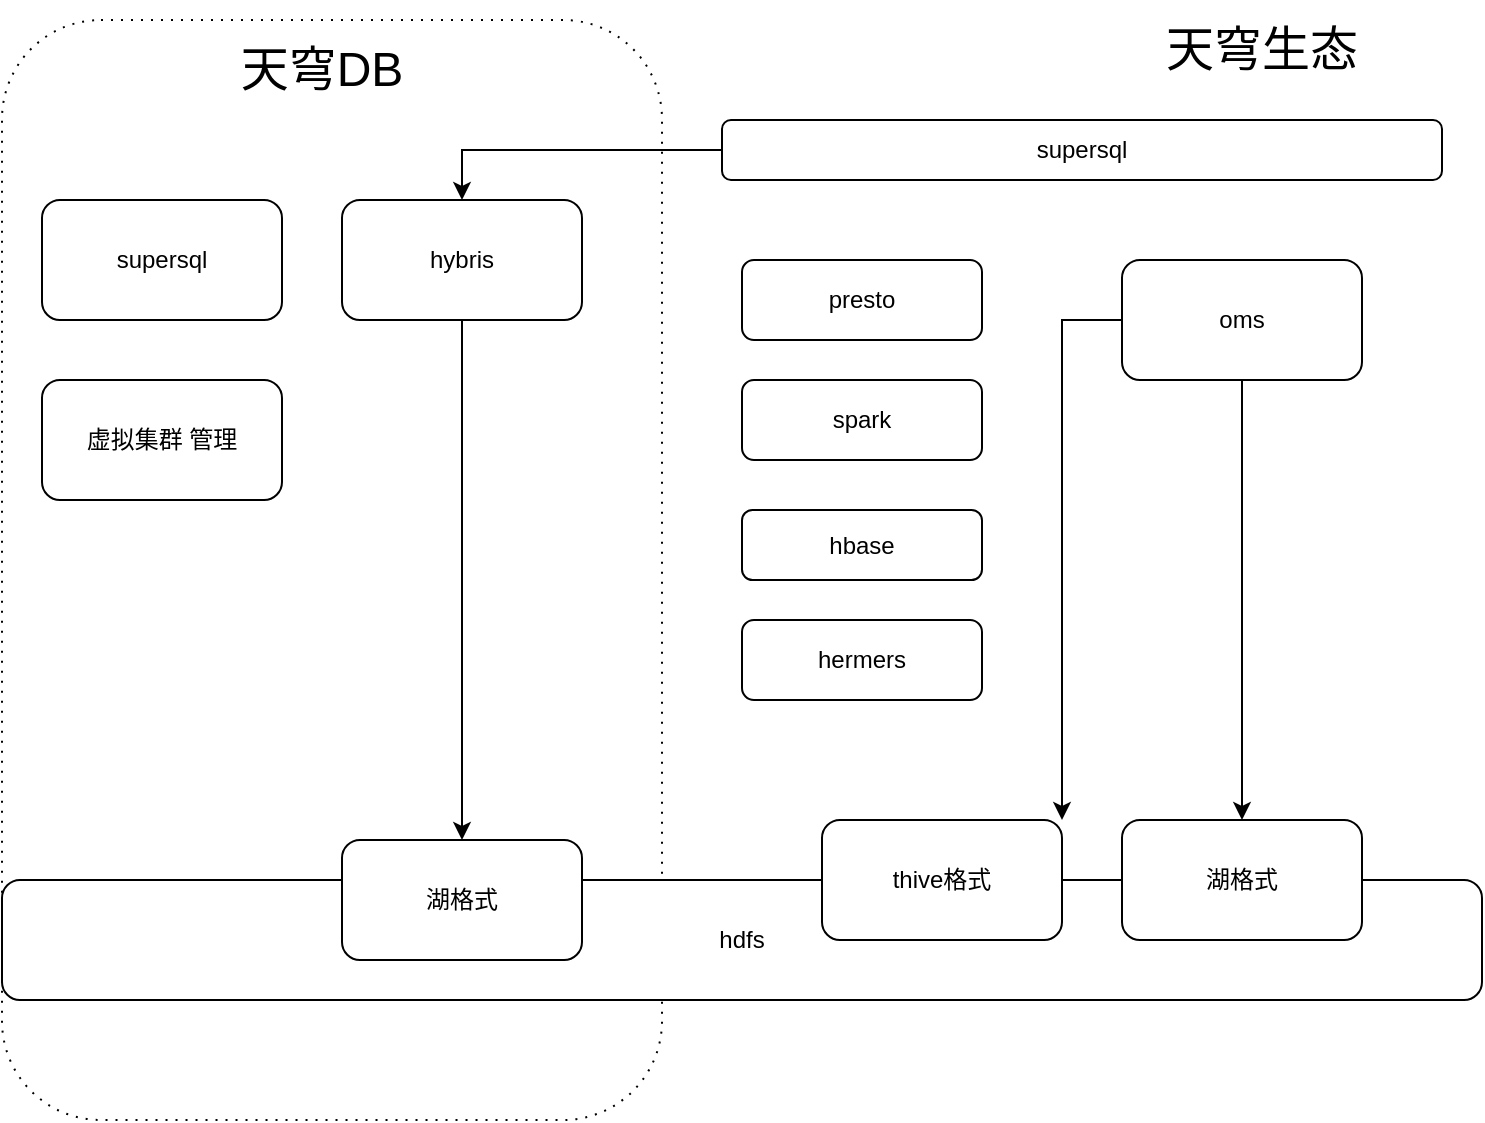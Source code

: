<mxfile version="21.0.10" type="github">
  <diagram name="Page-1" id="rwwSvc9GXQbOLDpHlsPt">
    <mxGraphModel dx="1505" dy="881" grid="1" gridSize="10" guides="1" tooltips="1" connect="1" arrows="1" fold="1" page="1" pageScale="1" pageWidth="827" pageHeight="1169" math="0" shadow="0">
      <root>
        <mxCell id="0" />
        <mxCell id="1" parent="0" />
        <mxCell id="qoSIT-62pR1oJo8wJ7Q4-1" value="" style="rounded=1;whiteSpace=wrap;html=1;align=left;dashed=1;dashPattern=1 4;" vertex="1" parent="1">
          <mxGeometry x="90" y="340" width="330" height="550" as="geometry" />
        </mxCell>
        <mxCell id="qoSIT-62pR1oJo8wJ7Q4-2" value="&lt;font style=&quot;font-size: 24px;&quot;&gt;天穹DB&lt;/font&gt;" style="text;html=1;strokeColor=none;fillColor=none;align=center;verticalAlign=middle;whiteSpace=wrap;rounded=0;" vertex="1" parent="1">
          <mxGeometry x="190" y="340" width="120" height="50" as="geometry" />
        </mxCell>
        <mxCell id="qoSIT-62pR1oJo8wJ7Q4-16" style="edgeStyle=orthogonalEdgeStyle;rounded=0;orthogonalLoop=1;jettySize=auto;html=1;" edge="1" parent="1" source="qoSIT-62pR1oJo8wJ7Q4-3" target="qoSIT-62pR1oJo8wJ7Q4-14">
          <mxGeometry relative="1" as="geometry" />
        </mxCell>
        <mxCell id="qoSIT-62pR1oJo8wJ7Q4-3" value="hybris" style="rounded=1;whiteSpace=wrap;html=1;" vertex="1" parent="1">
          <mxGeometry x="260" y="430" width="120" height="60" as="geometry" />
        </mxCell>
        <mxCell id="qoSIT-62pR1oJo8wJ7Q4-4" value="supersql" style="rounded=1;whiteSpace=wrap;html=1;" vertex="1" parent="1">
          <mxGeometry x="110" y="430" width="120" height="60" as="geometry" />
        </mxCell>
        <mxCell id="qoSIT-62pR1oJo8wJ7Q4-5" value="hdfs" style="rounded=1;whiteSpace=wrap;html=1;" vertex="1" parent="1">
          <mxGeometry x="90" y="770" width="740" height="60" as="geometry" />
        </mxCell>
        <mxCell id="qoSIT-62pR1oJo8wJ7Q4-17" style="edgeStyle=orthogonalEdgeStyle;rounded=0;orthogonalLoop=1;jettySize=auto;html=1;entryX=1;entryY=0;entryDx=0;entryDy=0;" edge="1" parent="1" source="qoSIT-62pR1oJo8wJ7Q4-6" target="qoSIT-62pR1oJo8wJ7Q4-12">
          <mxGeometry relative="1" as="geometry" />
        </mxCell>
        <mxCell id="qoSIT-62pR1oJo8wJ7Q4-19" style="edgeStyle=orthogonalEdgeStyle;rounded=0;orthogonalLoop=1;jettySize=auto;html=1;" edge="1" parent="1" source="qoSIT-62pR1oJo8wJ7Q4-6" target="qoSIT-62pR1oJo8wJ7Q4-18">
          <mxGeometry relative="1" as="geometry" />
        </mxCell>
        <mxCell id="qoSIT-62pR1oJo8wJ7Q4-6" value="oms" style="rounded=1;whiteSpace=wrap;html=1;" vertex="1" parent="1">
          <mxGeometry x="650" y="460" width="120" height="60" as="geometry" />
        </mxCell>
        <mxCell id="qoSIT-62pR1oJo8wJ7Q4-24" style="edgeStyle=orthogonalEdgeStyle;rounded=0;orthogonalLoop=1;jettySize=auto;html=1;entryX=0.5;entryY=0;entryDx=0;entryDy=0;" edge="1" parent="1" source="qoSIT-62pR1oJo8wJ7Q4-7" target="qoSIT-62pR1oJo8wJ7Q4-3">
          <mxGeometry relative="1" as="geometry" />
        </mxCell>
        <mxCell id="qoSIT-62pR1oJo8wJ7Q4-7" value="supersql" style="rounded=1;whiteSpace=wrap;html=1;" vertex="1" parent="1">
          <mxGeometry x="450" y="390" width="360" height="30" as="geometry" />
        </mxCell>
        <mxCell id="qoSIT-62pR1oJo8wJ7Q4-10" value="presto" style="rounded=1;whiteSpace=wrap;html=1;" vertex="1" parent="1">
          <mxGeometry x="460" y="460" width="120" height="40" as="geometry" />
        </mxCell>
        <mxCell id="qoSIT-62pR1oJo8wJ7Q4-11" value="spark" style="rounded=1;whiteSpace=wrap;html=1;" vertex="1" parent="1">
          <mxGeometry x="460" y="520" width="120" height="40" as="geometry" />
        </mxCell>
        <mxCell id="qoSIT-62pR1oJo8wJ7Q4-12" value="thive格式" style="rounded=1;whiteSpace=wrap;html=1;" vertex="1" parent="1">
          <mxGeometry x="500" y="740" width="120" height="60" as="geometry" />
        </mxCell>
        <mxCell id="qoSIT-62pR1oJo8wJ7Q4-14" value="湖格式" style="rounded=1;whiteSpace=wrap;html=1;" vertex="1" parent="1">
          <mxGeometry x="260" y="750" width="120" height="60" as="geometry" />
        </mxCell>
        <mxCell id="qoSIT-62pR1oJo8wJ7Q4-15" value="&lt;font style=&quot;font-size: 24px;&quot;&gt;天穹生态&lt;/font&gt;" style="text;html=1;strokeColor=none;fillColor=none;align=center;verticalAlign=middle;whiteSpace=wrap;rounded=0;" vertex="1" parent="1">
          <mxGeometry x="660" y="330" width="120" height="50" as="geometry" />
        </mxCell>
        <mxCell id="qoSIT-62pR1oJo8wJ7Q4-18" value="湖格式" style="rounded=1;whiteSpace=wrap;html=1;" vertex="1" parent="1">
          <mxGeometry x="650" y="740" width="120" height="60" as="geometry" />
        </mxCell>
        <mxCell id="qoSIT-62pR1oJo8wJ7Q4-21" value="hermers" style="rounded=1;whiteSpace=wrap;html=1;" vertex="1" parent="1">
          <mxGeometry x="460" y="640" width="120" height="40" as="geometry" />
        </mxCell>
        <mxCell id="qoSIT-62pR1oJo8wJ7Q4-22" value="hbase" style="rounded=1;whiteSpace=wrap;html=1;" vertex="1" parent="1">
          <mxGeometry x="460" y="585" width="120" height="35" as="geometry" />
        </mxCell>
        <mxCell id="qoSIT-62pR1oJo8wJ7Q4-23" value="虚拟集群 管理" style="rounded=1;whiteSpace=wrap;html=1;" vertex="1" parent="1">
          <mxGeometry x="110" y="520" width="120" height="60" as="geometry" />
        </mxCell>
      </root>
    </mxGraphModel>
  </diagram>
</mxfile>
